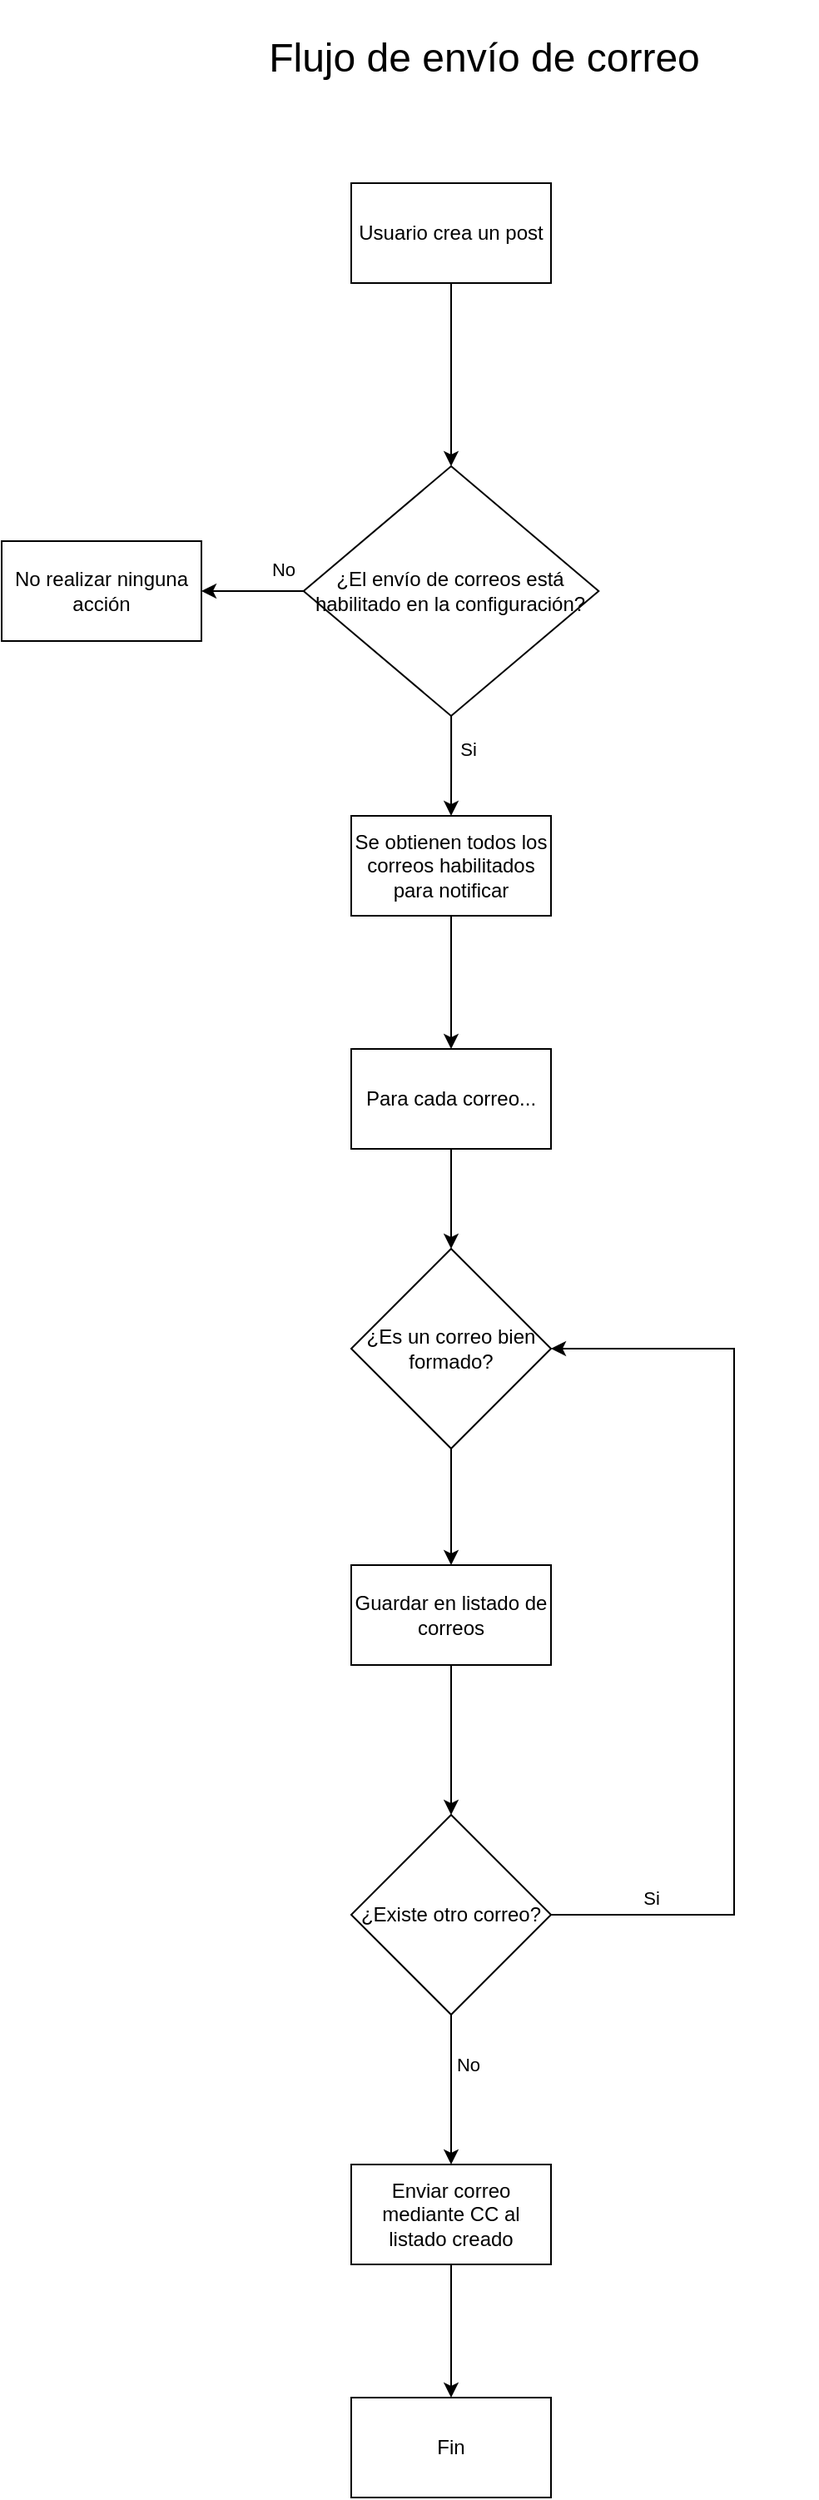 <mxfile version="24.2.0" type="device">
  <diagram name="Page-1" id="gOJ8c_vwQbRTvhBccCO3">
    <mxGraphModel dx="1318" dy="645" grid="1" gridSize="10" guides="1" tooltips="1" connect="1" arrows="1" fold="1" page="1" pageScale="1" pageWidth="850" pageHeight="1100" math="0" shadow="0">
      <root>
        <mxCell id="0" />
        <mxCell id="1" parent="0" />
        <mxCell id="BaZNw0LG2MF5-_w1osHr-5" style="edgeStyle=orthogonalEdgeStyle;rounded=0;orthogonalLoop=1;jettySize=auto;html=1;entryX=0.5;entryY=0;entryDx=0;entryDy=0;" edge="1" parent="1" source="OD95pm2_sAWr1kyd48rz-1" target="OD95pm2_sAWr1kyd48rz-4">
          <mxGeometry relative="1" as="geometry" />
        </mxCell>
        <mxCell id="OD95pm2_sAWr1kyd48rz-1" value="Usuario crea un post" style="rounded=0;whiteSpace=wrap;html=1;" parent="1" vertex="1">
          <mxGeometry x="330" y="140" width="120" height="60" as="geometry" />
        </mxCell>
        <mxCell id="OD95pm2_sAWr1kyd48rz-7" value="" style="edgeStyle=orthogonalEdgeStyle;rounded=0;orthogonalLoop=1;jettySize=auto;html=1;" parent="1" source="OD95pm2_sAWr1kyd48rz-4" target="OD95pm2_sAWr1kyd48rz-6" edge="1">
          <mxGeometry relative="1" as="geometry" />
        </mxCell>
        <mxCell id="OD95pm2_sAWr1kyd48rz-14" value="No" style="edgeLabel;html=1;align=center;verticalAlign=middle;resizable=0;points=[];" parent="OD95pm2_sAWr1kyd48rz-7" vertex="1" connectable="0">
          <mxGeometry x="-0.341" y="-4" relative="1" as="geometry">
            <mxPoint x="7" y="-9" as="offset" />
          </mxGeometry>
        </mxCell>
        <mxCell id="BaZNw0LG2MF5-_w1osHr-2" style="edgeStyle=orthogonalEdgeStyle;rounded=0;orthogonalLoop=1;jettySize=auto;html=1;entryX=0.5;entryY=0;entryDx=0;entryDy=0;" edge="1" parent="1" source="OD95pm2_sAWr1kyd48rz-4" target="BaZNw0LG2MF5-_w1osHr-1">
          <mxGeometry relative="1" as="geometry" />
        </mxCell>
        <mxCell id="BaZNw0LG2MF5-_w1osHr-24" value="Si" style="edgeLabel;html=1;align=center;verticalAlign=middle;resizable=0;points=[];" vertex="1" connectable="0" parent="BaZNw0LG2MF5-_w1osHr-2">
          <mxGeometry x="-0.609" y="1" relative="1" as="geometry">
            <mxPoint x="9" y="8" as="offset" />
          </mxGeometry>
        </mxCell>
        <mxCell id="OD95pm2_sAWr1kyd48rz-4" value="¿El envío de correos está habilitado en la configuración?" style="rhombus;whiteSpace=wrap;html=1;rounded=0;" parent="1" vertex="1">
          <mxGeometry x="301.37" y="310" width="177.27" height="150" as="geometry" />
        </mxCell>
        <mxCell id="OD95pm2_sAWr1kyd48rz-6" value="No realizar ninguna acción" style="whiteSpace=wrap;html=1;rounded=0;" parent="1" vertex="1">
          <mxGeometry x="120" y="355" width="120" height="60" as="geometry" />
        </mxCell>
        <mxCell id="OD95pm2_sAWr1kyd48rz-19" value="" style="edgeStyle=orthogonalEdgeStyle;rounded=0;orthogonalLoop=1;jettySize=auto;html=1;" parent="1" target="OD95pm2_sAWr1kyd48rz-18" edge="1">
          <mxGeometry relative="1" as="geometry">
            <mxPoint x="450" y="960" as="sourcePoint" />
          </mxGeometry>
        </mxCell>
        <mxCell id="OD95pm2_sAWr1kyd48rz-20" value="&lt;font style=&quot;font-size: 24px;&quot;&gt;Flujo de envío de correo&lt;/font&gt;" style="text;html=1;align=center;verticalAlign=middle;whiteSpace=wrap;rounded=0;" parent="1" vertex="1">
          <mxGeometry x="210" y="30" width="400" height="70" as="geometry" />
        </mxCell>
        <mxCell id="BaZNw0LG2MF5-_w1osHr-8" value="" style="edgeStyle=orthogonalEdgeStyle;rounded=0;orthogonalLoop=1;jettySize=auto;html=1;" edge="1" parent="1" source="BaZNw0LG2MF5-_w1osHr-1" target="BaZNw0LG2MF5-_w1osHr-7">
          <mxGeometry relative="1" as="geometry" />
        </mxCell>
        <mxCell id="BaZNw0LG2MF5-_w1osHr-1" value="Se obtienen todos los correos habilitados para notificar" style="rounded=0;whiteSpace=wrap;html=1;" vertex="1" parent="1">
          <mxGeometry x="330" y="520" width="120" height="60" as="geometry" />
        </mxCell>
        <mxCell id="BaZNw0LG2MF5-_w1osHr-10" value="" style="edgeStyle=orthogonalEdgeStyle;rounded=0;orthogonalLoop=1;jettySize=auto;html=1;" edge="1" parent="1" source="BaZNw0LG2MF5-_w1osHr-7" target="BaZNw0LG2MF5-_w1osHr-9">
          <mxGeometry relative="1" as="geometry" />
        </mxCell>
        <mxCell id="BaZNw0LG2MF5-_w1osHr-7" value="Para cada correo..." style="rounded=0;whiteSpace=wrap;html=1;" vertex="1" parent="1">
          <mxGeometry x="330" y="660" width="120" height="60" as="geometry" />
        </mxCell>
        <mxCell id="BaZNw0LG2MF5-_w1osHr-12" value="" style="edgeStyle=orthogonalEdgeStyle;rounded=0;orthogonalLoop=1;jettySize=auto;html=1;" edge="1" parent="1" source="BaZNw0LG2MF5-_w1osHr-9" target="BaZNw0LG2MF5-_w1osHr-11">
          <mxGeometry relative="1" as="geometry" />
        </mxCell>
        <mxCell id="BaZNw0LG2MF5-_w1osHr-9" value="¿Es un correo bien formado?" style="rhombus;whiteSpace=wrap;html=1;rounded=0;" vertex="1" parent="1">
          <mxGeometry x="330" y="780" width="120" height="120" as="geometry" />
        </mxCell>
        <mxCell id="BaZNw0LG2MF5-_w1osHr-16" style="edgeStyle=orthogonalEdgeStyle;rounded=0;orthogonalLoop=1;jettySize=auto;html=1;entryX=0.5;entryY=0;entryDx=0;entryDy=0;" edge="1" parent="1" source="BaZNw0LG2MF5-_w1osHr-11" target="BaZNw0LG2MF5-_w1osHr-15">
          <mxGeometry relative="1" as="geometry" />
        </mxCell>
        <mxCell id="BaZNw0LG2MF5-_w1osHr-11" value="Guardar en listado de correos" style="whiteSpace=wrap;html=1;rounded=0;" vertex="1" parent="1">
          <mxGeometry x="330" y="970" width="120" height="60" as="geometry" />
        </mxCell>
        <mxCell id="BaZNw0LG2MF5-_w1osHr-17" style="edgeStyle=orthogonalEdgeStyle;rounded=0;orthogonalLoop=1;jettySize=auto;html=1;entryX=1;entryY=0.5;entryDx=0;entryDy=0;" edge="1" parent="1" source="BaZNw0LG2MF5-_w1osHr-15" target="BaZNw0LG2MF5-_w1osHr-9">
          <mxGeometry relative="1" as="geometry">
            <Array as="points">
              <mxPoint x="560" y="1180" />
              <mxPoint x="560" y="840" />
            </Array>
          </mxGeometry>
        </mxCell>
        <mxCell id="BaZNw0LG2MF5-_w1osHr-22" value="Si" style="edgeLabel;html=1;align=center;verticalAlign=middle;resizable=0;points=[];" vertex="1" connectable="0" parent="BaZNw0LG2MF5-_w1osHr-17">
          <mxGeometry x="-0.768" y="2" relative="1" as="geometry">
            <mxPoint x="-5" y="-8" as="offset" />
          </mxGeometry>
        </mxCell>
        <mxCell id="BaZNw0LG2MF5-_w1osHr-19" value="" style="edgeStyle=orthogonalEdgeStyle;rounded=0;orthogonalLoop=1;jettySize=auto;html=1;" edge="1" parent="1" source="BaZNw0LG2MF5-_w1osHr-15" target="BaZNw0LG2MF5-_w1osHr-18">
          <mxGeometry relative="1" as="geometry" />
        </mxCell>
        <mxCell id="BaZNw0LG2MF5-_w1osHr-23" value="No" style="edgeLabel;html=1;align=center;verticalAlign=middle;resizable=0;points=[];" vertex="1" connectable="0" parent="BaZNw0LG2MF5-_w1osHr-19">
          <mxGeometry x="-0.229" y="1" relative="1" as="geometry">
            <mxPoint x="9" y="-5" as="offset" />
          </mxGeometry>
        </mxCell>
        <mxCell id="BaZNw0LG2MF5-_w1osHr-15" value="¿Existe otro correo?" style="rhombus;whiteSpace=wrap;html=1;rounded=0;" vertex="1" parent="1">
          <mxGeometry x="330" y="1120" width="120" height="120" as="geometry" />
        </mxCell>
        <mxCell id="BaZNw0LG2MF5-_w1osHr-21" value="" style="edgeStyle=orthogonalEdgeStyle;rounded=0;orthogonalLoop=1;jettySize=auto;html=1;" edge="1" parent="1" source="BaZNw0LG2MF5-_w1osHr-18" target="BaZNw0LG2MF5-_w1osHr-20">
          <mxGeometry relative="1" as="geometry" />
        </mxCell>
        <mxCell id="BaZNw0LG2MF5-_w1osHr-18" value="Enviar correo mediante CC al listado creado" style="whiteSpace=wrap;html=1;rounded=0;" vertex="1" parent="1">
          <mxGeometry x="330" y="1330" width="120" height="60" as="geometry" />
        </mxCell>
        <mxCell id="BaZNw0LG2MF5-_w1osHr-20" value="Fin" style="whiteSpace=wrap;html=1;rounded=0;" vertex="1" parent="1">
          <mxGeometry x="330" y="1470" width="120" height="60" as="geometry" />
        </mxCell>
      </root>
    </mxGraphModel>
  </diagram>
</mxfile>
